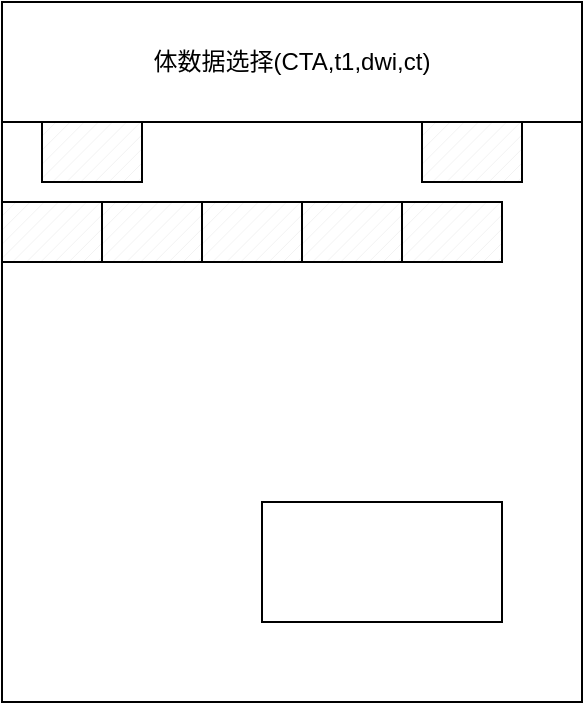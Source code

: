 <mxfile version="15.8.9" type="github" pages="3">
  <diagram id="e_L1ogsjQZvxkK9XZ2pH" name="UI">
    <mxGraphModel dx="1550" dy="863" grid="1" gridSize="10" guides="1" tooltips="1" connect="1" arrows="1" fold="1" page="1" pageScale="1" pageWidth="827" pageHeight="1169" math="0" shadow="0">
      <root>
        <mxCell id="0" />
        <mxCell id="1" parent="0" />
        <mxCell id="Vu7c68HnCX-WUGbhjU9a-1" value="体数据选择(CTA,t1,dwi,ct)" style="rounded=0;whiteSpace=wrap;html=1;" parent="1" vertex="1">
          <mxGeometry x="220" y="20" width="290" height="60" as="geometry" />
        </mxCell>
        <mxCell id="Vu7c68HnCX-WUGbhjU9a-2" value="" style="whiteSpace=wrap;html=1;aspect=fixed;" parent="1" vertex="1">
          <mxGeometry x="220" y="80" width="290" height="290" as="geometry" />
        </mxCell>
        <mxCell id="Vu7c68HnCX-WUGbhjU9a-3" value="" style="verticalLabelPosition=bottom;verticalAlign=top;html=1;shape=mxgraph.basic.patternFillRect;fillStyle=diag;step=5;fillStrokeWidth=0.2;fillStrokeColor=#dddddd;" parent="1" vertex="1">
          <mxGeometry x="220" y="120" width="50" height="30" as="geometry" />
        </mxCell>
        <mxCell id="Vu7c68HnCX-WUGbhjU9a-4" value="" style="verticalLabelPosition=bottom;verticalAlign=top;html=1;shape=mxgraph.basic.patternFillRect;fillStyle=diag;step=5;fillStrokeWidth=0.2;fillStrokeColor=#dddddd;" parent="1" vertex="1">
          <mxGeometry x="270" y="120" width="50" height="30" as="geometry" />
        </mxCell>
        <mxCell id="Vu7c68HnCX-WUGbhjU9a-5" value="" style="verticalLabelPosition=bottom;verticalAlign=top;html=1;shape=mxgraph.basic.patternFillRect;fillStyle=diag;step=5;fillStrokeWidth=0.2;fillStrokeColor=#dddddd;" parent="1" vertex="1">
          <mxGeometry x="320" y="120" width="50" height="30" as="geometry" />
        </mxCell>
        <mxCell id="Vu7c68HnCX-WUGbhjU9a-6" value="" style="verticalLabelPosition=bottom;verticalAlign=top;html=1;shape=mxgraph.basic.patternFillRect;fillStyle=diag;step=5;fillStrokeWidth=0.2;fillStrokeColor=#dddddd;" parent="1" vertex="1">
          <mxGeometry x="370" y="120" width="50" height="30" as="geometry" />
        </mxCell>
        <mxCell id="Vu7c68HnCX-WUGbhjU9a-7" value="" style="verticalLabelPosition=bottom;verticalAlign=top;html=1;shape=mxgraph.basic.patternFillRect;fillStyle=diag;step=5;fillStrokeWidth=0.2;fillStrokeColor=#dddddd;" parent="1" vertex="1">
          <mxGeometry x="420" y="120" width="50" height="30" as="geometry" />
        </mxCell>
        <mxCell id="Vu7c68HnCX-WUGbhjU9a-8" value="" style="verticalLabelPosition=bottom;verticalAlign=top;html=1;shape=mxgraph.basic.patternFillRect;fillStyle=diag;step=5;fillStrokeWidth=0.2;fillStrokeColor=#dddddd;" parent="1" vertex="1">
          <mxGeometry x="240" y="80" width="50" height="30" as="geometry" />
        </mxCell>
        <mxCell id="Vu7c68HnCX-WUGbhjU9a-10" value="" style="verticalLabelPosition=bottom;verticalAlign=top;html=1;shape=mxgraph.basic.rect;fillColor2=none;strokeWidth=1;size=20;indent=5;" parent="1" vertex="1">
          <mxGeometry x="350" y="270" width="120" height="60" as="geometry" />
        </mxCell>
        <mxCell id="Vu7c68HnCX-WUGbhjU9a-11" value="" style="verticalLabelPosition=bottom;verticalAlign=top;html=1;shape=mxgraph.basic.patternFillRect;fillStyle=diag;step=5;fillStrokeWidth=0.2;fillStrokeColor=#dddddd;" parent="1" vertex="1">
          <mxGeometry x="430" y="80" width="50" height="30" as="geometry" />
        </mxCell>
      </root>
    </mxGraphModel>
  </diagram>
  <diagram id="VFGUICuaOImmgyup6JHA" name="BrushPipeline2D">
    <mxGraphModel dx="1038" dy="574" grid="1" gridSize="10" guides="1" tooltips="1" connect="1" arrows="1" fold="1" page="1" pageScale="1" pageWidth="827" pageHeight="1169" math="0" shadow="0">
      <root>
        <mxCell id="psuobKthaOf-5Xqrck-I-0" />
        <mxCell id="psuobKthaOf-5Xqrck-I-1" parent="psuobKthaOf-5Xqrck-I-0" />
        <mxCell id="psuobKthaOf-5Xqrck-I-5" style="edgeStyle=orthogonalEdgeStyle;rounded=0;orthogonalLoop=1;jettySize=auto;html=1;entryX=0.502;entryY=0.07;entryDx=0;entryDy=0;entryPerimeter=0;" edge="1" parent="psuobKthaOf-5Xqrck-I-1" source="psuobKthaOf-5Xqrck-I-3" target="psuobKthaOf-5Xqrck-I-4">
          <mxGeometry relative="1" as="geometry" />
        </mxCell>
        <mxCell id="psuobKthaOf-5Xqrck-I-3" value="&lt;div style=&quot;color: rgb(212 , 212 , 212) ; background-color: rgb(30 , 30 , 30) ; font-family: &amp;#34;consolas&amp;#34; , &amp;#34;courier new&amp;#34; , monospace ; font-size: 14px ; line-height: 19px&quot;&gt;&lt;span style=&quot;color: #9cdcfe&quot;&gt;BrushCutter&lt;/span&gt;&lt;/div&gt;" style="text;html=1;align=center;verticalAlign=middle;resizable=0;points=[];autosize=1;strokeColor=none;fillColor=none;" vertex="1" parent="psuobKthaOf-5Xqrck-I-1">
          <mxGeometry x="155" y="240" width="100" height="20" as="geometry" />
        </mxCell>
        <mxCell id="psuobKthaOf-5Xqrck-I-7" style="edgeStyle=orthogonalEdgeStyle;rounded=0;orthogonalLoop=1;jettySize=auto;html=1;" edge="1" parent="psuobKthaOf-5Xqrck-I-1" source="psuobKthaOf-5Xqrck-I-4" target="psuobKthaOf-5Xqrck-I-6">
          <mxGeometry relative="1" as="geometry" />
        </mxCell>
        <mxCell id="psuobKthaOf-5Xqrck-I-4" value="&lt;div style=&quot;color: rgb(212 , 212 , 212) ; background-color: rgb(30 , 30 , 30) ; font-family: &amp;#34;consolas&amp;#34; , &amp;#34;courier new&amp;#34; , monospace ; font-size: 14px ; line-height: 19px&quot;&gt;&lt;span style=&quot;color: #9cdcfe&quot;&gt;BrushWorldToSliceTransformer&lt;/span&gt;&lt;/div&gt;" style="text;html=1;align=center;verticalAlign=middle;resizable=0;points=[];autosize=1;strokeColor=none;fillColor=none;" vertex="1" parent="psuobKthaOf-5Xqrck-I-1">
          <mxGeometry x="90" y="290" width="230" height="20" as="geometry" />
        </mxCell>
        <mxCell id="psuobKthaOf-5Xqrck-I-9" style="edgeStyle=orthogonalEdgeStyle;rounded=0;orthogonalLoop=1;jettySize=auto;html=1;" edge="1" parent="psuobKthaOf-5Xqrck-I-1" source="psuobKthaOf-5Xqrck-I-6" target="psuobKthaOf-5Xqrck-I-8">
          <mxGeometry relative="1" as="geometry" />
        </mxCell>
        <mxCell id="psuobKthaOf-5Xqrck-I-6" value="&lt;div style=&quot;color: rgb(212 , 212 , 212) ; background-color: rgb(30 , 30 , 30) ; font-family: &amp;#34;consolas&amp;#34; , &amp;#34;courier new&amp;#34; , monospace ; font-size: 14px ; line-height: 19px&quot;&gt;&lt;span style=&quot;color: #9cdcfe&quot;&gt;BrushMapper&lt;/span&gt;&lt;/div&gt;" style="text;html=1;align=center;verticalAlign=middle;resizable=0;points=[];autosize=1;strokeColor=none;fillColor=none;" vertex="1" parent="psuobKthaOf-5Xqrck-I-1">
          <mxGeometry x="155" y="340" width="100" height="20" as="geometry" />
        </mxCell>
        <mxCell id="psuobKthaOf-5Xqrck-I-8" value="&lt;div style=&quot;color: rgb(212 , 212 , 212) ; background-color: rgb(30 , 30 , 30) ; font-family: &amp;#34;consolas&amp;#34; , &amp;#34;courier new&amp;#34; , monospace ; font-size: 14px ; line-height: 19px&quot;&gt;&lt;span style=&quot;color: #9cdcfe&quot;&gt;BrushActor&lt;/span&gt;&lt;/div&gt;" style="text;html=1;align=center;verticalAlign=middle;resizable=0;points=[];autosize=1;strokeColor=none;fillColor=none;" vertex="1" parent="psuobKthaOf-5Xqrck-I-1">
          <mxGeometry x="160" y="410" width="90" height="20" as="geometry" />
        </mxCell>
        <mxCell id="psuobKthaOf-5Xqrck-I-15" style="edgeStyle=orthogonalEdgeStyle;rounded=0;orthogonalLoop=1;jettySize=auto;html=1;entryX=0.5;entryY=0;entryDx=0;entryDy=0;entryPerimeter=0;" edge="1" parent="psuobKthaOf-5Xqrck-I-1" source="psuobKthaOf-5Xqrck-I-10" target="psuobKthaOf-5Xqrck-I-11">
          <mxGeometry relative="1" as="geometry" />
        </mxCell>
        <mxCell id="psuobKthaOf-5Xqrck-I-10" value="&lt;div style=&quot;color: rgb(212 , 212 , 212) ; background-color: rgb(30 , 30 , 30) ; font-family: &amp;#34;consolas&amp;#34; , &amp;#34;courier new&amp;#34; , monospace ; font-size: 14px ; line-height: 19px&quot;&gt;&lt;span style=&quot;color: #9cdcfe&quot;&gt;FeedbackCutter&lt;/span&gt;&lt;/div&gt;" style="text;html=1;align=center;verticalAlign=middle;resizable=0;points=[];autosize=1;strokeColor=none;fillColor=none;" vertex="1" parent="psuobKthaOf-5Xqrck-I-1">
          <mxGeometry x="525" y="80" width="120" height="20" as="geometry" />
        </mxCell>
        <mxCell id="psuobKthaOf-5Xqrck-I-16" style="edgeStyle=orthogonalEdgeStyle;rounded=0;orthogonalLoop=1;jettySize=auto;html=1;" edge="1" parent="psuobKthaOf-5Xqrck-I-1" source="psuobKthaOf-5Xqrck-I-11" target="psuobKthaOf-5Xqrck-I-12">
          <mxGeometry relative="1" as="geometry" />
        </mxCell>
        <mxCell id="psuobKthaOf-5Xqrck-I-11" value="&lt;div style=&quot;color: rgb(212 , 212 , 212) ; background-color: rgb(30 , 30 , 30) ; font-family: &amp;#34;consolas&amp;#34; , &amp;#34;courier new&amp;#34; , monospace ; font-size: 14px ; line-height: 19px&quot;&gt;&lt;span style=&quot;color: #9cdcfe&quot;&gt;FeedbackWorldToSliceTransformer&lt;/span&gt;&lt;/div&gt;" style="text;html=1;align=center;verticalAlign=middle;resizable=0;points=[];autosize=1;strokeColor=none;fillColor=none;" vertex="1" parent="psuobKthaOf-5Xqrck-I-1">
          <mxGeometry x="460" y="140" width="250" height="20" as="geometry" />
        </mxCell>
        <mxCell id="psuobKthaOf-5Xqrck-I-12" value="&lt;div style=&quot;color: rgb(212 , 212 , 212) ; background-color: rgb(30 , 30 , 30) ; font-family: &amp;#34;consolas&amp;#34; , &amp;#34;courier new&amp;#34; , monospace ; font-size: 14px ; line-height: 19px&quot;&gt;&lt;span style=&quot;color: #9cdcfe&quot;&gt;FeedbackMapper&lt;/span&gt;&lt;/div&gt;" style="text;html=1;align=center;verticalAlign=middle;resizable=0;points=[];autosize=1;strokeColor=none;fillColor=none;" vertex="1" parent="psuobKthaOf-5Xqrck-I-1">
          <mxGeometry x="525" y="210" width="120" height="20" as="geometry" />
        </mxCell>
        <mxCell id="psuobKthaOf-5Xqrck-I-13" value="&lt;div style=&quot;color: rgb(212 , 212 , 212) ; background-color: rgb(30 , 30 , 30) ; font-family: &amp;#34;consolas&amp;#34; , &amp;#34;courier new&amp;#34; , monospace ; font-size: 14px ; line-height: 19px&quot;&gt;&lt;span style=&quot;color: #4ec9b0&quot;&gt;BrushPipeline2D&lt;/span&gt;&lt;/div&gt;" style="text;html=1;align=center;verticalAlign=middle;resizable=0;points=[];autosize=1;strokeColor=none;fillColor=none;" vertex="1" parent="psuobKthaOf-5Xqrck-I-1">
          <mxGeometry y="10" width="130" height="20" as="geometry" />
        </mxCell>
        <mxCell id="AyxOQOM_vsJ7FQnCIUeu-1" style="edgeStyle=orthogonalEdgeStyle;rounded=0;orthogonalLoop=1;jettySize=auto;html=1;" edge="1" parent="psuobKthaOf-5Xqrck-I-1" source="AyxOQOM_vsJ7FQnCIUeu-0" target="psuobKthaOf-5Xqrck-I-3">
          <mxGeometry relative="1" as="geometry" />
        </mxCell>
        <mxCell id="AyxOQOM_vsJ7FQnCIUeu-0" value="&lt;div style=&quot;color: rgb(212 , 212 , 212) ; background-color: rgb(30 , 30 , 30) ; font-family: &amp;#34;consolas&amp;#34; , &amp;#34;courier new&amp;#34; , monospace ; font-size: 14px ; line-height: 19px&quot;&gt;&lt;span style=&quot;color: #9cdcfe&quot;&gt;WorldOriginToWorldTransformer&lt;/span&gt;&lt;/div&gt;" style="text;html=1;align=center;verticalAlign=middle;resizable=0;points=[];autosize=1;strokeColor=none;fillColor=none;" vertex="1" parent="psuobKthaOf-5Xqrck-I-1">
          <mxGeometry x="85" y="190" width="240" height="20" as="geometry" />
        </mxCell>
        <mxCell id="AyxOQOM_vsJ7FQnCIUeu-2" value="&lt;div style=&quot;color: rgb(212 , 212 , 212) ; background-color: rgb(30 , 30 , 30) ; font-family: &amp;#34;consolas&amp;#34; , &amp;#34;courier new&amp;#34; , monospace ; font-size: 14px ; line-height: 19px&quot;&gt;&lt;span style=&quot;color: #9cdcfe&quot;&gt;FeedbackGlyphFilter&lt;/span&gt;&lt;/div&gt;" style="text;html=1;align=center;verticalAlign=middle;resizable=0;points=[];autosize=1;strokeColor=none;fillColor=none;" vertex="1" parent="psuobKthaOf-5Xqrck-I-1">
          <mxGeometry x="505" y="30" width="160" height="20" as="geometry" />
        </mxCell>
        <mxCell id="l1jzEaZ_J__yePV6dTUz-8" value="" style="edgeStyle=orthogonalEdgeStyle;rounded=0;orthogonalLoop=1;jettySize=auto;html=1;" edge="1" parent="psuobKthaOf-5Xqrck-I-1" source="AyxOQOM_vsJ7FQnCIUeu-3" target="l1jzEaZ_J__yePV6dTUz-6">
          <mxGeometry relative="1" as="geometry" />
        </mxCell>
        <mxCell id="AyxOQOM_vsJ7FQnCIUeu-3" value="&lt;div style=&quot;color: rgb(212 , 212 , 212) ; background-color: rgb(30 , 30 , 30) ; font-family: &amp;#34;consolas&amp;#34; , &amp;#34;courier new&amp;#34; , monospace ; font-size: 14px ; line-height: 19px&quot;&gt;&lt;span style=&quot;color: #9cdcfe&quot;&gt;BrushCylinderSource&lt;/span&gt;&lt;/div&gt;" style="text;html=1;align=center;verticalAlign=middle;resizable=0;points=[];autosize=1;strokeColor=none;fillColor=none;" vertex="1" parent="psuobKthaOf-5Xqrck-I-1">
          <mxGeometry x="125" y="40" width="160" height="20" as="geometry" />
        </mxCell>
        <mxCell id="l1jzEaZ_J__yePV6dTUz-20" value="" style="edgeStyle=orthogonalEdgeStyle;rounded=0;orthogonalLoop=1;jettySize=auto;html=1;" edge="1" parent="psuobKthaOf-5Xqrck-I-1" source="l1jzEaZ_J__yePV6dTUz-0" target="l1jzEaZ_J__yePV6dTUz-19">
          <mxGeometry relative="1" as="geometry" />
        </mxCell>
        <mxCell id="l1jzEaZ_J__yePV6dTUz-0" value="&lt;div style=&quot;color: rgb(212 , 212 , 212) ; background-color: rgb(30 , 30 , 30) ; font-family: &amp;#34;consolas&amp;#34; , &amp;#34;courier new&amp;#34; , monospace ; font-size: 14px ; line-height: 19px&quot;&gt;&lt;span style=&quot;color: #9cdcfe&quot;&gt;BrushPolyDataToStencil&lt;/span&gt;&lt;/div&gt;" style="text;html=1;align=center;verticalAlign=middle;resizable=0;points=[];autosize=1;strokeColor=none;fillColor=none;" vertex="1" parent="psuobKthaOf-5Xqrck-I-1">
          <mxGeometry x="305" y="600" width="180" height="20" as="geometry" />
        </mxCell>
        <mxCell id="l1jzEaZ_J__yePV6dTUz-18" value="" style="edgeStyle=orthogonalEdgeStyle;rounded=0;orthogonalLoop=1;jettySize=auto;html=1;" edge="1" parent="psuobKthaOf-5Xqrck-I-1" source="l1jzEaZ_J__yePV6dTUz-1" target="l1jzEaZ_J__yePV6dTUz-0">
          <mxGeometry relative="1" as="geometry" />
        </mxCell>
        <mxCell id="l1jzEaZ_J__yePV6dTUz-1" value="&lt;div style=&quot;color: rgb(212 , 212 , 212) ; background-color: rgb(30 , 30 , 30) ; font-family: &amp;#34;consolas&amp;#34; , &amp;#34;courier new&amp;#34; , monospace ; font-size: 14px ; line-height: 19px&quot;&gt;&lt;span style=&quot;color: #9cdcfe&quot;&gt;WorldOriginToModifierLabelmapIjkTransformer&lt;/span&gt;&lt;/div&gt;" style="text;html=1;align=center;verticalAlign=middle;resizable=0;points=[];autosize=1;strokeColor=none;fillColor=none;" vertex="1" parent="psuobKthaOf-5Xqrck-I-1">
          <mxGeometry x="220" y="520" width="350" height="20" as="geometry" />
        </mxCell>
        <mxCell id="l1jzEaZ_J__yePV6dTUz-10" value="" style="edgeStyle=orthogonalEdgeStyle;rounded=0;orthogonalLoop=1;jettySize=auto;html=1;" edge="1" parent="psuobKthaOf-5Xqrck-I-1" source="l1jzEaZ_J__yePV6dTUz-5" target="AyxOQOM_vsJ7FQnCIUeu-0">
          <mxGeometry relative="1" as="geometry" />
        </mxCell>
        <mxCell id="l1jzEaZ_J__yePV6dTUz-11" value="" style="edgeStyle=orthogonalEdgeStyle;rounded=0;orthogonalLoop=1;jettySize=auto;html=1;startArrow=none;" edge="1" parent="psuobKthaOf-5Xqrck-I-1" source="l1jzEaZ_J__yePV6dTUz-5" target="AyxOQOM_vsJ7FQnCIUeu-0">
          <mxGeometry relative="1" as="geometry" />
        </mxCell>
        <mxCell id="l1jzEaZ_J__yePV6dTUz-13" style="edgeStyle=orthogonalEdgeStyle;rounded=0;orthogonalLoop=1;jettySize=auto;html=1;entryX=0.498;entryY=-0.07;entryDx=0;entryDy=0;entryPerimeter=0;" edge="1" parent="psuobKthaOf-5Xqrck-I-1" source="l1jzEaZ_J__yePV6dTUz-6" target="l1jzEaZ_J__yePV6dTUz-5">
          <mxGeometry relative="1" as="geometry" />
        </mxCell>
        <mxCell id="l1jzEaZ_J__yePV6dTUz-6" value="&lt;div style=&quot;color: rgb(212 , 212 , 212) ; background-color: rgb(30 , 30 , 30) ; font-family: &amp;#34;consolas&amp;#34; , &amp;#34;courier new&amp;#34; , monospace ; font-size: 14px ; line-height: 19px&quot;&gt;&lt;span style=&quot;color: #9cdcfe&quot;&gt;BrushToWorldOriginTransformer&lt;/span&gt;&lt;/div&gt;" style="text;html=1;align=center;verticalAlign=middle;resizable=0;points=[];autosize=1;strokeColor=none;fillColor=none;" vertex="1" parent="psuobKthaOf-5Xqrck-I-1">
          <mxGeometry x="85" y="100" width="240" height="20" as="geometry" />
        </mxCell>
        <mxCell id="l1jzEaZ_J__yePV6dTUz-17" style="edgeStyle=orthogonalEdgeStyle;rounded=0;orthogonalLoop=1;jettySize=auto;html=1;entryX=0.487;entryY=-0.21;entryDx=0;entryDy=0;entryPerimeter=0;" edge="1" parent="psuobKthaOf-5Xqrck-I-1" source="l1jzEaZ_J__yePV6dTUz-5" target="l1jzEaZ_J__yePV6dTUz-1">
          <mxGeometry relative="1" as="geometry">
            <mxPoint x="390" y="460" as="targetPoint" />
            <Array as="points">
              <mxPoint x="391" y="160" />
            </Array>
          </mxGeometry>
        </mxCell>
        <mxCell id="l1jzEaZ_J__yePV6dTUz-5" value="&lt;div style=&quot;color: rgb(212 , 212 , 212) ; background-color: rgb(30 , 30 , 30) ; font-family: &amp;#34;consolas&amp;#34; , &amp;#34;courier new&amp;#34; , monospace ; font-size: 14px ; line-height: 19px&quot;&gt;&lt;span style=&quot;color: #9cdcfe&quot;&gt;BrushPolyDataNormals&lt;/span&gt;&lt;/div&gt;" style="text;html=1;align=center;verticalAlign=middle;resizable=0;points=[];autosize=1;strokeColor=none;fillColor=none;" vertex="1" parent="psuobKthaOf-5Xqrck-I-1">
          <mxGeometry x="120" y="150" width="170" height="20" as="geometry" />
        </mxCell>
        <mxCell id="l1jzEaZ_J__yePV6dTUz-19" value="&lt;div style=&quot;color: rgb(212 , 212 , 212) ; background-color: rgb(30 , 30 , 30) ; font-family: &amp;#34;consolas&amp;#34; , &amp;#34;courier new&amp;#34; , monospace ; font-size: 14px ; line-height: 19px&quot;&gt;&lt;span style=&quot;color: #9cdcfe&quot;&gt;stencilToImage&lt;/span&gt;&lt;/div&gt;" style="text;html=1;align=center;verticalAlign=middle;resizable=0;points=[];autosize=1;strokeColor=none;fillColor=none;" vertex="1" parent="psuobKthaOf-5Xqrck-I-1">
          <mxGeometry x="335" y="670" width="120" height="20" as="geometry" />
        </mxCell>
        <mxCell id="l1jzEaZ_J__yePV6dTUz-21" value="&lt;div style=&quot;color: rgb(212 , 212 , 212) ; background-color: rgb(30 , 30 , 30) ; font-family: &amp;#34;consolas&amp;#34; , &amp;#34;courier new&amp;#34; , monospace ; font-size: 14px ; line-height: 19px&quot;&gt;&lt;span style=&quot;color: #9cdcfe&quot;&gt;brushPositioner&lt;/span&gt;&lt;/div&gt;" style="text;html=1;align=center;verticalAlign=middle;resizable=0;points=[];autosize=1;strokeColor=none;fillColor=none;" vertex="1" parent="psuobKthaOf-5Xqrck-I-1">
          <mxGeometry x="325" y="740" width="130" height="20" as="geometry" />
        </mxCell>
      </root>
    </mxGraphModel>
  </diagram>
  <diagram id="IpvbbqyVunPin4aqjZfV" name="BrushPipeline3D">
    <mxGraphModel dx="1038" dy="574" grid="1" gridSize="10" guides="1" tooltips="1" connect="1" arrows="1" fold="1" page="1" pageScale="1" pageWidth="827" pageHeight="1169" math="0" shadow="0">
      <root>
        <mxCell id="_3An6TJH8r7nM07LRVhA-0" />
        <mxCell id="_3An6TJH8r7nM07LRVhA-1" parent="_3An6TJH8r7nM07LRVhA-0" />
        <mxCell id="JfRTu8oGKVbJKTYKJ5x--5" style="edgeStyle=orthogonalEdgeStyle;rounded=0;orthogonalLoop=1;jettySize=auto;html=1;" edge="1" parent="_3An6TJH8r7nM07LRVhA-1" source="JfRTu8oGKVbJKTYKJ5x--0" target="JfRTu8oGKVbJKTYKJ5x--1">
          <mxGeometry relative="1" as="geometry" />
        </mxCell>
        <mxCell id="JfRTu8oGKVbJKTYKJ5x--0" value="&lt;div style=&quot;color: rgb(212 , 212 , 212) ; background-color: rgb(30 , 30 , 30) ; font-family: &amp;#34;consolas&amp;#34; , &amp;#34;courier new&amp;#34; , monospace ; font-size: 14px ; line-height: 19px&quot;&gt;&lt;span style=&quot;color: #9cdcfe&quot;&gt;BrushMapper&lt;/span&gt;&lt;/div&gt;" style="text;html=1;align=center;verticalAlign=middle;resizable=0;points=[];autosize=1;strokeColor=none;fillColor=none;" vertex="1" parent="_3An6TJH8r7nM07LRVhA-1">
          <mxGeometry x="90" y="170" width="100" height="20" as="geometry" />
        </mxCell>
        <mxCell id="JfRTu8oGKVbJKTYKJ5x--1" value="&lt;div style=&quot;color: rgb(212 , 212 , 212) ; background-color: rgb(30 , 30 , 30) ; font-family: &amp;#34;consolas&amp;#34; , &amp;#34;courier new&amp;#34; , monospace ; font-size: 14px ; line-height: 19px&quot;&gt;&lt;span style=&quot;color: #9cdcfe&quot;&gt;BrushActor&lt;/span&gt;&lt;/div&gt;" style="text;html=1;align=center;verticalAlign=middle;resizable=0;points=[];autosize=1;strokeColor=none;fillColor=none;" vertex="1" parent="_3An6TJH8r7nM07LRVhA-1">
          <mxGeometry x="95" y="220" width="90" height="20" as="geometry" />
        </mxCell>
        <mxCell id="JfRTu8oGKVbJKTYKJ5x--6" style="edgeStyle=orthogonalEdgeStyle;rounded=0;orthogonalLoop=1;jettySize=auto;html=1;" edge="1" parent="_3An6TJH8r7nM07LRVhA-1" source="JfRTu8oGKVbJKTYKJ5x--2" target="JfRTu8oGKVbJKTYKJ5x--4">
          <mxGeometry relative="1" as="geometry" />
        </mxCell>
        <mxCell id="JfRTu8oGKVbJKTYKJ5x--2" value="&lt;div style=&quot;color: rgb(212 , 212 , 212) ; background-color: rgb(30 , 30 , 30) ; font-family: &amp;#34;consolas&amp;#34; , &amp;#34;courier new&amp;#34; , monospace ; font-size: 14px ; line-height: 19px&quot;&gt;&lt;span style=&quot;color: #9cdcfe&quot;&gt;FeedbackMapper&lt;/span&gt;&lt;/div&gt;" style="text;html=1;align=center;verticalAlign=middle;resizable=0;points=[];autosize=1;strokeColor=none;fillColor=none;" vertex="1" parent="_3An6TJH8r7nM07LRVhA-1">
          <mxGeometry x="440" y="200" width="120" height="20" as="geometry" />
        </mxCell>
        <mxCell id="JfRTu8oGKVbJKTYKJ5x--4" value="&lt;div style=&quot;color: rgb(212 , 212 , 212) ; background-color: rgb(30 , 30 , 30) ; font-family: &amp;#34;consolas&amp;#34; , &amp;#34;courier new&amp;#34; , monospace ; font-size: 14px ; line-height: 19px&quot;&gt;&lt;span style=&quot;color: #9cdcfe&quot;&gt;FeedbackActor&lt;/span&gt;&lt;/div&gt;" style="text;html=1;align=center;verticalAlign=middle;resizable=0;points=[];autosize=1;strokeColor=none;fillColor=none;" vertex="1" parent="_3An6TJH8r7nM07LRVhA-1">
          <mxGeometry x="440" y="280" width="120" height="20" as="geometry" />
        </mxCell>
        <mxCell id="LdqpkPto_PsRLhw6O5bw-5" style="edgeStyle=orthogonalEdgeStyle;rounded=0;orthogonalLoop=1;jettySize=auto;html=1;entryX=0.496;entryY=0.01;entryDx=0;entryDy=0;entryPerimeter=0;" edge="1" parent="_3An6TJH8r7nM07LRVhA-1" source="LdqpkPto_PsRLhw6O5bw-0" target="JfRTu8oGKVbJKTYKJ5x--0">
          <mxGeometry relative="1" as="geometry" />
        </mxCell>
        <mxCell id="LdqpkPto_PsRLhw6O5bw-0" value="&lt;div style=&quot;color: rgb(212 , 212 , 212) ; background-color: rgb(30 , 30 , 30) ; font-family: &amp;#34;consolas&amp;#34; , &amp;#34;courier new&amp;#34; , monospace ; font-size: 14px ; line-height: 19px&quot;&gt;&lt;span style=&quot;color: #9cdcfe&quot;&gt;WorldOriginToWorldTransformer&lt;/span&gt;&lt;/div&gt;" style="text;html=1;align=center;verticalAlign=middle;resizable=0;points=[];autosize=1;strokeColor=none;fillColor=none;" vertex="1" parent="_3An6TJH8r7nM07LRVhA-1">
          <mxGeometry x="20" y="120" width="240" height="20" as="geometry" />
        </mxCell>
        <mxCell id="LdqpkPto_PsRLhw6O5bw-3" style="edgeStyle=orthogonalEdgeStyle;rounded=0;orthogonalLoop=1;jettySize=auto;html=1;entryX=0.505;entryY=0.07;entryDx=0;entryDy=0;entryPerimeter=0;" edge="1" parent="_3An6TJH8r7nM07LRVhA-1" source="LdqpkPto_PsRLhw6O5bw-2" target="JfRTu8oGKVbJKTYKJ5x--2">
          <mxGeometry relative="1" as="geometry" />
        </mxCell>
        <mxCell id="LdqpkPto_PsRLhw6O5bw-2" value="&lt;div style=&quot;color: rgb(212 , 212 , 212) ; background-color: rgb(30 , 30 , 30) ; font-family: &amp;#34;consolas&amp;#34; , &amp;#34;courier new&amp;#34; , monospace ; font-size: 14px ; line-height: 19px&quot;&gt;&lt;span style=&quot;color: #9cdcfe&quot;&gt;FeedbackGlyphFilter&lt;/span&gt;&lt;/div&gt;" style="text;html=1;align=center;verticalAlign=middle;resizable=0;points=[];autosize=1;strokeColor=none;fillColor=none;" vertex="1" parent="_3An6TJH8r7nM07LRVhA-1">
          <mxGeometry x="420" y="110" width="160" height="20" as="geometry" />
        </mxCell>
      </root>
    </mxGraphModel>
  </diagram>
</mxfile>
